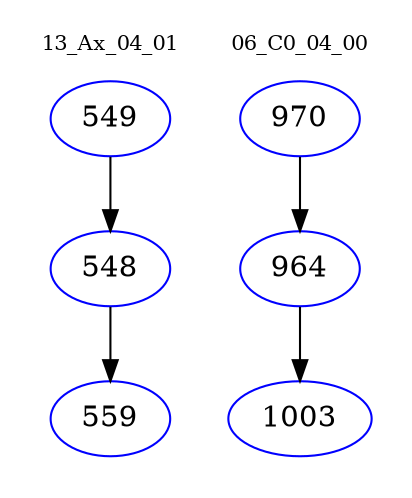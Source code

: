 digraph{
subgraph cluster_0 {
color = white
label = "13_Ax_04_01";
fontsize=10;
T0_549 [label="549", color="blue"]
T0_549 -> T0_548 [color="black"]
T0_548 [label="548", color="blue"]
T0_548 -> T0_559 [color="black"]
T0_559 [label="559", color="blue"]
}
subgraph cluster_1 {
color = white
label = "06_C0_04_00";
fontsize=10;
T1_970 [label="970", color="blue"]
T1_970 -> T1_964 [color="black"]
T1_964 [label="964", color="blue"]
T1_964 -> T1_1003 [color="black"]
T1_1003 [label="1003", color="blue"]
}
}
